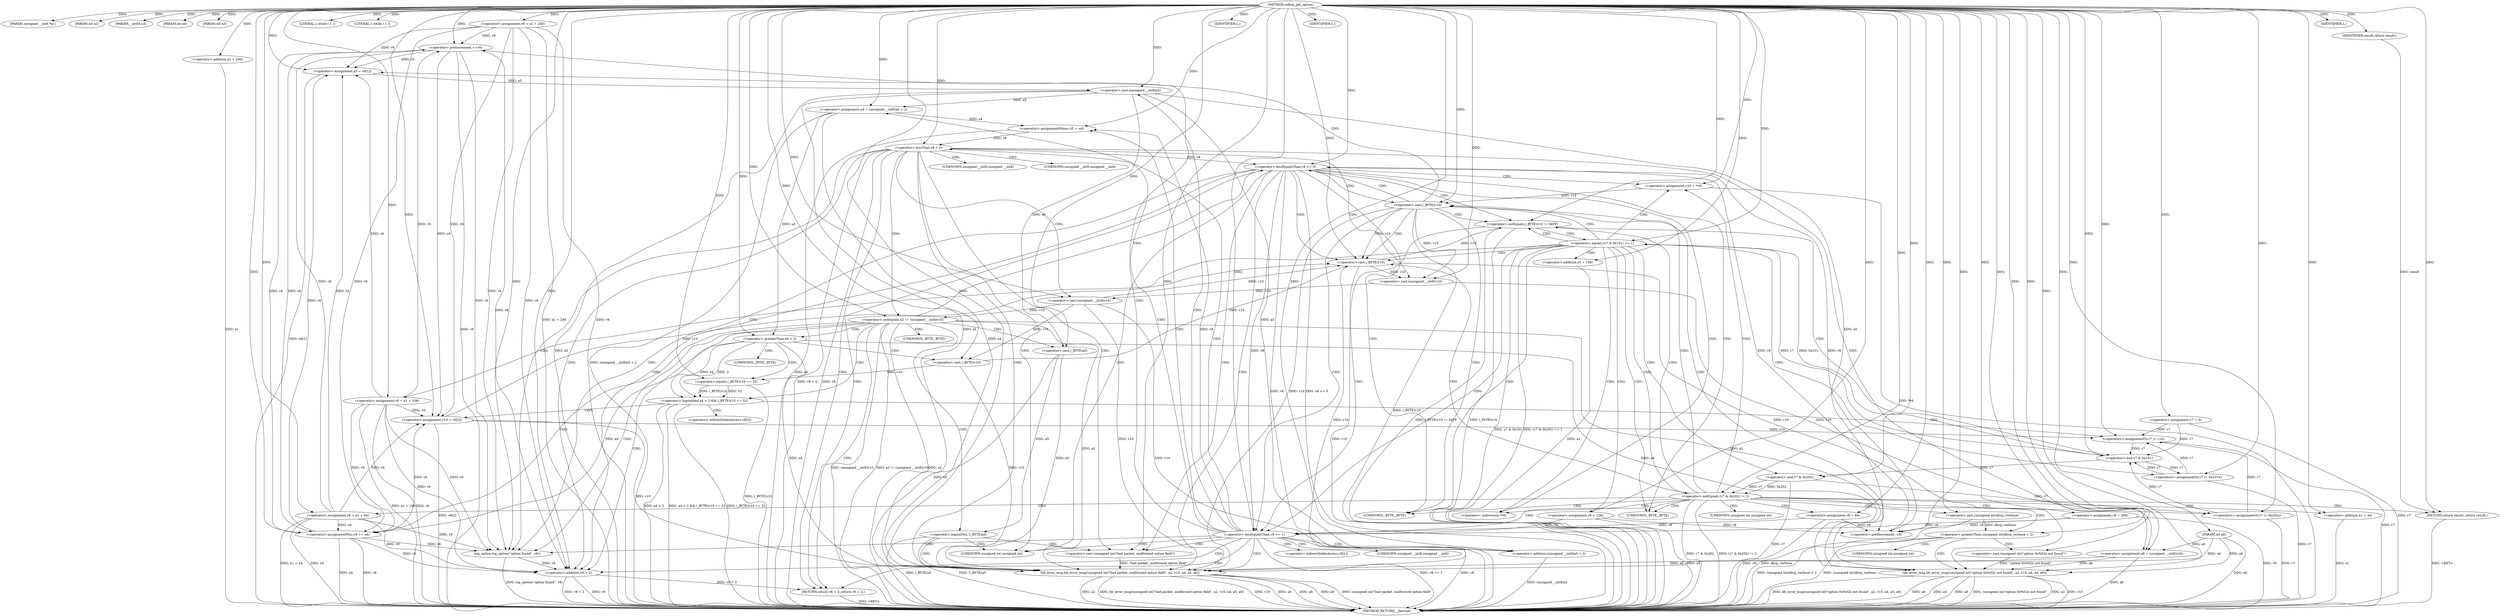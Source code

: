 digraph udhcp_get_option {  
"1000106" [label = "(METHOD,udhcp_get_option)" ]
"1000304" [label = "(METHOD_RETURN,__fastcall)" ]
"1000107" [label = "(PARAM,unsigned __int8 *a1)" ]
"1000108" [label = "(PARAM,int a2)" ]
"1000109" [label = "(PARAM,__int64 a3)" ]
"1000110" [label = "(PARAM,int a4)" ]
"1000111" [label = "(PARAM,int a5)" ]
"1000112" [label = "(PARAM,int a6)" ]
"1000119" [label = "(<operator>.assignment,v6 = a1 + 240)" ]
"1000121" [label = "(<operator>.addition,a1 + 240)" ]
"1000124" [label = "(<operator>.assignment,v7 = 0)" ]
"1000127" [label = "(<operator>.assignment,v8 = 388)" ]
"1000131" [label = "(LITERAL,1,while ( 1 ))" ]
"1000134" [label = "(LITERAL,1,while ( 1 ))" ]
"1000136" [label = "(<operator>.assignment,v10 = *v6)" ]
"1000141" [label = "(<operator>.cast,(_BYTE)v10)" ]
"1000145" [label = "(<operator>.preDecrement,--v8)" ]
"1000147" [label = "(<operator>.preIncrement,++v6)" ]
"1000151" [label = "(<operator>.lessEqualsThan,v8 <= 0)" ]
"1000156" [label = "(<operator>.notEquals,(_BYTE)v10 != 0xFF)" ]
"1000157" [label = "(<operator>.cast,(_BYTE)v10)" ]
"1000163" [label = "(<operator>.equals,(v7 & 0x101) == 1)" ]
"1000164" [label = "(<operator>.and,v7 & 0x101)" ]
"1000169" [label = "(<operators>.assignmentOr,v7 |= 0x101u)" ]
"1000172" [label = "(<operator>.assignment,v6 = a1 + 108)" ]
"1000174" [label = "(<operator>.addition,a1 + 108)" ]
"1000177" [label = "(<operator>.assignment,v8 = 128)" ]
"1000183" [label = "(<operator>.notEquals,(v7 & 0x202) != 2)" ]
"1000184" [label = "(<operator>.and,v7 & 0x202)" ]
"1000189" [label = "(IDENTIFIER,L,)" ]
"1000191" [label = "(<operator>.greaterThan,(unsigned int)dhcp_verbose > 2)" ]
"1000192" [label = "(<operator>.cast,(unsigned int)dhcp_verbose)" ]
"1000197" [label = "(bb_error_msg,bb_error_msg((unsigned int)\"option 0x%02x not found\", a2, v10, a4, a5, a6))" ]
"1000198" [label = "(<operator>.cast,(unsigned int)\"option 0x%02x not found\")" ]
"1000206" [label = "(IDENTIFIER,L,)" ]
"1000207" [label = "(RETURN,return result;,return result;)" ]
"1000208" [label = "(IDENTIFIER,result,return result;)" ]
"1000209" [label = "(<operators>.assignmentOr,v7 |= 0x202u)" ]
"1000212" [label = "(<operator>.assignment,v6 = a1 + 44)" ]
"1000214" [label = "(<operator>.addition,a1 + 44)" ]
"1000217" [label = "(<operator>.assignment,v8 = 64)" ]
"1000221" [label = "(<operator>.lessEqualsThan,v8 <= 1)" ]
"1000225" [label = "(<operator>.assignment,a5 = v6[1])" ]
"1000230" [label = "(<operator>.assignment,a4 = (unsigned __int8)a5 + 2)" ]
"1000232" [label = "(<operator>.addition,(unsigned __int8)a5 + 2)" ]
"1000233" [label = "(<operator>.cast,(unsigned __int8)a5)" ]
"1000237" [label = "(<operator>.assignmentMinus,v8 -= a4)" ]
"1000241" [label = "(<operator>.lessThan,v8 < 0)" ]
"1000245" [label = "(<operator>.assignment,a6 = (unsigned __int8)v10)" ]
"1000247" [label = "(<operator>.cast,(unsigned __int8)v10)" ]
"1000251" [label = "(<operator>.notEquals,a2 != (unsigned __int8)v10)" ]
"1000253" [label = "(<operator>.cast,(unsigned __int8)v10)" ]
"1000258" [label = "(<operator>.logicalAnd,a4 > 2 && (_BYTE)v10 == 52)" ]
"1000259" [label = "(<operator>.greaterThan,a4 > 2)" ]
"1000262" [label = "(<operator>.equals,(_BYTE)v10 == 52)" ]
"1000263" [label = "(<operator>.cast,(_BYTE)v10)" ]
"1000268" [label = "(<operator>.assignment,v10 = v6[2])" ]
"1000273" [label = "(<operators>.assignmentOr,v7 |= v10)" ]
"1000276" [label = "(<operator>.assignmentPlus,v6 += a4)" ]
"1000281" [label = "(<operator>.logicalNot,!(_BYTE)a5)" ]
"1000282" [label = "(<operator>.cast,(_BYTE)a5)" ]
"1000287" [label = "(bb_error_msg,bb_error_msg((unsigned int)\"bad packet, malformed option field\", a2, v10, a4, a5, a6))" ]
"1000288" [label = "(<operator>.cast,(unsigned int)\"bad packet, malformed option field\")" ]
"1000296" [label = "(IDENTIFIER,L,)" ]
"1000297" [label = "(log_option,log_option(\"option found\", v6))" ]
"1000300" [label = "(RETURN,return v6 + 2;,return v6 + 2;)" ]
"1000301" [label = "(<operator>.addition,v6 + 2)" ]
"1000138" [label = "(<operator>.indirection,*v6)" ]
"1000142" [label = "(UNKNOWN,_BYTE,_BYTE)" ]
"1000158" [label = "(UNKNOWN,_BYTE,_BYTE)" ]
"1000193" [label = "(UNKNOWN,unsigned int,unsigned int)" ]
"1000199" [label = "(UNKNOWN,unsigned int,unsigned int)" ]
"1000227" [label = "(<operator>.indirectIndexAccess,v6[1])" ]
"1000234" [label = "(UNKNOWN,unsigned __int8,unsigned __int8)" ]
"1000248" [label = "(UNKNOWN,unsigned __int8,unsigned __int8)" ]
"1000254" [label = "(UNKNOWN,unsigned __int8,unsigned __int8)" ]
"1000264" [label = "(UNKNOWN,_BYTE,_BYTE)" ]
"1000270" [label = "(<operator>.indirectIndexAccess,v6[2])" ]
"1000283" [label = "(UNKNOWN,_BYTE,_BYTE)" ]
"1000289" [label = "(UNKNOWN,unsigned int,unsigned int)" ]
  "1000207" -> "1000304"  [ label = "DDG: <RET>"] 
  "1000300" -> "1000304"  [ label = "DDG: <RET>"] 
  "1000273" -> "1000304"  [ label = "DDG: v7"] 
  "1000287" -> "1000304"  [ label = "DDG: v10"] 
  "1000251" -> "1000304"  [ label = "DDG: a2 != (unsigned __int8)v10"] 
  "1000287" -> "1000304"  [ label = "DDG: a5"] 
  "1000163" -> "1000304"  [ label = "DDG: v7 & 0x101"] 
  "1000217" -> "1000304"  [ label = "DDG: v8"] 
  "1000192" -> "1000304"  [ label = "DDG: dhcp_verbose"] 
  "1000197" -> "1000304"  [ label = "DDG: a6"] 
  "1000287" -> "1000304"  [ label = "DDG: a6"] 
  "1000127" -> "1000304"  [ label = "DDG: v8"] 
  "1000191" -> "1000304"  [ label = "DDG: (unsigned int)dhcp_verbose > 2"] 
  "1000197" -> "1000304"  [ label = "DDG: a4"] 
  "1000119" -> "1000304"  [ label = "DDG: v6"] 
  "1000163" -> "1000304"  [ label = "DDG: (v7 & 0x101) == 1"] 
  "1000237" -> "1000304"  [ label = "DDG: a4"] 
  "1000258" -> "1000304"  [ label = "DDG: a4 > 2"] 
  "1000172" -> "1000304"  [ label = "DDG: a1 + 108"] 
  "1000232" -> "1000304"  [ label = "DDG: (unsigned __int8)a5"] 
  "1000121" -> "1000304"  [ label = "DDG: a1"] 
  "1000258" -> "1000304"  [ label = "DDG: a4 > 2 && (_BYTE)v10 == 52"] 
  "1000183" -> "1000304"  [ label = "DDG: v7 & 0x202"] 
  "1000212" -> "1000304"  [ label = "DDG: v6"] 
  "1000177" -> "1000304"  [ label = "DDG: v8"] 
  "1000245" -> "1000304"  [ label = "DDG: a6"] 
  "1000156" -> "1000304"  [ label = "DDG: (_BYTE)v10"] 
  "1000221" -> "1000304"  [ label = "DDG: v8 <= 1"] 
  "1000151" -> "1000304"  [ label = "DDG: v8"] 
  "1000119" -> "1000304"  [ label = "DDG: a1 + 240"] 
  "1000301" -> "1000304"  [ label = "DDG: v6 + 2"] 
  "1000212" -> "1000304"  [ label = "DDG: a1 + 44"] 
  "1000268" -> "1000304"  [ label = "DDG: v6[2]"] 
  "1000225" -> "1000304"  [ label = "DDG: v6[1]"] 
  "1000241" -> "1000304"  [ label = "DDG: v8 < 0"] 
  "1000301" -> "1000304"  [ label = "DDG: v6"] 
  "1000183" -> "1000304"  [ label = "DDG: (v7 & 0x202) != 2"] 
  "1000197" -> "1000304"  [ label = "DDG: a5"] 
  "1000147" -> "1000304"  [ label = "DDG: v6"] 
  "1000251" -> "1000304"  [ label = "DDG: (unsigned __int8)v10"] 
  "1000281" -> "1000304"  [ label = "DDG: (_BYTE)a5"] 
  "1000214" -> "1000304"  [ label = "DDG: a1"] 
  "1000276" -> "1000304"  [ label = "DDG: v6"] 
  "1000262" -> "1000304"  [ label = "DDG: (_BYTE)v10"] 
  "1000136" -> "1000304"  [ label = "DDG: *v6"] 
  "1000287" -> "1000304"  [ label = "DDG: a4"] 
  "1000230" -> "1000304"  [ label = "DDG: (unsigned __int8)a5 + 2"] 
  "1000253" -> "1000304"  [ label = "DDG: v10"] 
  "1000184" -> "1000304"  [ label = "DDG: v7"] 
  "1000221" -> "1000304"  [ label = "DDG: v8"] 
  "1000157" -> "1000304"  [ label = "DDG: v10"] 
  "1000287" -> "1000304"  [ label = "DDG: (unsigned int)\"bad packet, malformed option field\""] 
  "1000169" -> "1000304"  [ label = "DDG: v7"] 
  "1000287" -> "1000304"  [ label = "DDG: a2"] 
  "1000251" -> "1000304"  [ label = "DDG: a2"] 
  "1000287" -> "1000304"  [ label = "DDG: bb_error_msg((unsigned int)\"bad packet, malformed option field\", a2, v10, a4, a5, a6)"] 
  "1000197" -> "1000304"  [ label = "DDG: (unsigned int)\"option 0x%02x not found\""] 
  "1000281" -> "1000304"  [ label = "DDG: !(_BYTE)a5"] 
  "1000141" -> "1000304"  [ label = "DDG: (_BYTE)v10"] 
  "1000124" -> "1000304"  [ label = "DDG: v7"] 
  "1000191" -> "1000304"  [ label = "DDG: (unsigned int)dhcp_verbose"] 
  "1000156" -> "1000304"  [ label = "DDG: (_BYTE)v10 != 0xFF"] 
  "1000197" -> "1000304"  [ label = "DDG: a2"] 
  "1000241" -> "1000304"  [ label = "DDG: v8"] 
  "1000276" -> "1000304"  [ label = "DDG: a4"] 
  "1000172" -> "1000304"  [ label = "DDG: v6"] 
  "1000209" -> "1000304"  [ label = "DDG: v7"] 
  "1000282" -> "1000304"  [ label = "DDG: a5"] 
  "1000112" -> "1000304"  [ label = "DDG: a6"] 
  "1000197" -> "1000304"  [ label = "DDG: v10"] 
  "1000197" -> "1000304"  [ label = "DDG: bb_error_msg((unsigned int)\"option 0x%02x not found\", a2, v10, a4, a5, a6)"] 
  "1000297" -> "1000304"  [ label = "DDG: log_option(\"option found\", v6)"] 
  "1000174" -> "1000304"  [ label = "DDG: a1"] 
  "1000258" -> "1000304"  [ label = "DDG: (_BYTE)v10 == 52"] 
  "1000233" -> "1000304"  [ label = "DDG: a5"] 
  "1000151" -> "1000304"  [ label = "DDG: v8 <= 0"] 
  "1000106" -> "1000107"  [ label = "DDG: "] 
  "1000106" -> "1000108"  [ label = "DDG: "] 
  "1000106" -> "1000109"  [ label = "DDG: "] 
  "1000106" -> "1000110"  [ label = "DDG: "] 
  "1000106" -> "1000111"  [ label = "DDG: "] 
  "1000106" -> "1000112"  [ label = "DDG: "] 
  "1000106" -> "1000119"  [ label = "DDG: "] 
  "1000106" -> "1000121"  [ label = "DDG: "] 
  "1000106" -> "1000124"  [ label = "DDG: "] 
  "1000106" -> "1000127"  [ label = "DDG: "] 
  "1000106" -> "1000131"  [ label = "DDG: "] 
  "1000106" -> "1000134"  [ label = "DDG: "] 
  "1000106" -> "1000136"  [ label = "DDG: "] 
  "1000136" -> "1000141"  [ label = "DDG: v10"] 
  "1000106" -> "1000141"  [ label = "DDG: "] 
  "1000217" -> "1000145"  [ label = "DDG: v8"] 
  "1000127" -> "1000145"  [ label = "DDG: v8"] 
  "1000177" -> "1000145"  [ label = "DDG: v8"] 
  "1000151" -> "1000145"  [ label = "DDG: v8"] 
  "1000106" -> "1000145"  [ label = "DDG: "] 
  "1000119" -> "1000147"  [ label = "DDG: v6"] 
  "1000212" -> "1000147"  [ label = "DDG: v6"] 
  "1000276" -> "1000147"  [ label = "DDG: v6"] 
  "1000172" -> "1000147"  [ label = "DDG: v6"] 
  "1000106" -> "1000147"  [ label = "DDG: "] 
  "1000241" -> "1000151"  [ label = "DDG: v8"] 
  "1000145" -> "1000151"  [ label = "DDG: v8"] 
  "1000106" -> "1000151"  [ label = "DDG: "] 
  "1000157" -> "1000156"  [ label = "DDG: v10"] 
  "1000141" -> "1000157"  [ label = "DDG: v10"] 
  "1000263" -> "1000157"  [ label = "DDG: v10"] 
  "1000253" -> "1000157"  [ label = "DDG: v10"] 
  "1000106" -> "1000157"  [ label = "DDG: "] 
  "1000268" -> "1000157"  [ label = "DDG: v10"] 
  "1000106" -> "1000156"  [ label = "DDG: "] 
  "1000164" -> "1000163"  [ label = "DDG: v7"] 
  "1000164" -> "1000163"  [ label = "DDG: 0x101"] 
  "1000273" -> "1000164"  [ label = "DDG: v7"] 
  "1000169" -> "1000164"  [ label = "DDG: v7"] 
  "1000124" -> "1000164"  [ label = "DDG: v7"] 
  "1000209" -> "1000164"  [ label = "DDG: v7"] 
  "1000106" -> "1000164"  [ label = "DDG: "] 
  "1000106" -> "1000163"  [ label = "DDG: "] 
  "1000106" -> "1000169"  [ label = "DDG: "] 
  "1000164" -> "1000169"  [ label = "DDG: v7"] 
  "1000106" -> "1000172"  [ label = "DDG: "] 
  "1000106" -> "1000174"  [ label = "DDG: "] 
  "1000106" -> "1000177"  [ label = "DDG: "] 
  "1000184" -> "1000183"  [ label = "DDG: v7"] 
  "1000184" -> "1000183"  [ label = "DDG: 0x202"] 
  "1000164" -> "1000184"  [ label = "DDG: v7"] 
  "1000106" -> "1000184"  [ label = "DDG: "] 
  "1000106" -> "1000183"  [ label = "DDG: "] 
  "1000106" -> "1000189"  [ label = "DDG: "] 
  "1000192" -> "1000191"  [ label = "DDG: dhcp_verbose"] 
  "1000106" -> "1000192"  [ label = "DDG: "] 
  "1000106" -> "1000191"  [ label = "DDG: "] 
  "1000198" -> "1000197"  [ label = "DDG: \"option 0x%02x not found\""] 
  "1000106" -> "1000198"  [ label = "DDG: "] 
  "1000251" -> "1000197"  [ label = "DDG: a2"] 
  "1000106" -> "1000197"  [ label = "DDG: "] 
  "1000157" -> "1000197"  [ label = "DDG: v10"] 
  "1000259" -> "1000197"  [ label = "DDG: a4"] 
  "1000233" -> "1000197"  [ label = "DDG: a5"] 
  "1000245" -> "1000197"  [ label = "DDG: a6"] 
  "1000112" -> "1000197"  [ label = "DDG: a6"] 
  "1000106" -> "1000206"  [ label = "DDG: "] 
  "1000208" -> "1000207"  [ label = "DDG: result"] 
  "1000106" -> "1000207"  [ label = "DDG: "] 
  "1000106" -> "1000208"  [ label = "DDG: "] 
  "1000106" -> "1000209"  [ label = "DDG: "] 
  "1000184" -> "1000209"  [ label = "DDG: v7"] 
  "1000106" -> "1000212"  [ label = "DDG: "] 
  "1000106" -> "1000214"  [ label = "DDG: "] 
  "1000106" -> "1000217"  [ label = "DDG: "] 
  "1000217" -> "1000221"  [ label = "DDG: v8"] 
  "1000127" -> "1000221"  [ label = "DDG: v8"] 
  "1000177" -> "1000221"  [ label = "DDG: v8"] 
  "1000151" -> "1000221"  [ label = "DDG: v8"] 
  "1000106" -> "1000221"  [ label = "DDG: "] 
  "1000119" -> "1000225"  [ label = "DDG: v6"] 
  "1000212" -> "1000225"  [ label = "DDG: v6"] 
  "1000147" -> "1000225"  [ label = "DDG: v6"] 
  "1000276" -> "1000225"  [ label = "DDG: v6"] 
  "1000172" -> "1000225"  [ label = "DDG: v6"] 
  "1000106" -> "1000225"  [ label = "DDG: "] 
  "1000233" -> "1000230"  [ label = "DDG: a5"] 
  "1000106" -> "1000230"  [ label = "DDG: "] 
  "1000233" -> "1000232"  [ label = "DDG: a5"] 
  "1000225" -> "1000233"  [ label = "DDG: a5"] 
  "1000106" -> "1000233"  [ label = "DDG: "] 
  "1000106" -> "1000232"  [ label = "DDG: "] 
  "1000230" -> "1000237"  [ label = "DDG: a4"] 
  "1000106" -> "1000237"  [ label = "DDG: "] 
  "1000221" -> "1000237"  [ label = "DDG: v8"] 
  "1000237" -> "1000241"  [ label = "DDG: v8"] 
  "1000106" -> "1000241"  [ label = "DDG: "] 
  "1000247" -> "1000245"  [ label = "DDG: v10"] 
  "1000112" -> "1000245"  [ label = "DDG: a6"] 
  "1000106" -> "1000245"  [ label = "DDG: "] 
  "1000141" -> "1000247"  [ label = "DDG: v10"] 
  "1000157" -> "1000247"  [ label = "DDG: v10"] 
  "1000106" -> "1000247"  [ label = "DDG: "] 
  "1000106" -> "1000251"  [ label = "DDG: "] 
  "1000253" -> "1000251"  [ label = "DDG: v10"] 
  "1000247" -> "1000253"  [ label = "DDG: v10"] 
  "1000106" -> "1000253"  [ label = "DDG: "] 
  "1000259" -> "1000258"  [ label = "DDG: a4"] 
  "1000259" -> "1000258"  [ label = "DDG: 2"] 
  "1000106" -> "1000259"  [ label = "DDG: "] 
  "1000230" -> "1000259"  [ label = "DDG: a4"] 
  "1000262" -> "1000258"  [ label = "DDG: (_BYTE)v10"] 
  "1000262" -> "1000258"  [ label = "DDG: 52"] 
  "1000263" -> "1000262"  [ label = "DDG: v10"] 
  "1000253" -> "1000263"  [ label = "DDG: v10"] 
  "1000106" -> "1000263"  [ label = "DDG: "] 
  "1000106" -> "1000262"  [ label = "DDG: "] 
  "1000119" -> "1000268"  [ label = "DDG: v6"] 
  "1000212" -> "1000268"  [ label = "DDG: v6"] 
  "1000147" -> "1000268"  [ label = "DDG: v6"] 
  "1000276" -> "1000268"  [ label = "DDG: v6"] 
  "1000172" -> "1000268"  [ label = "DDG: v6"] 
  "1000106" -> "1000268"  [ label = "DDG: "] 
  "1000268" -> "1000273"  [ label = "DDG: v10"] 
  "1000106" -> "1000273"  [ label = "DDG: "] 
  "1000169" -> "1000273"  [ label = "DDG: v7"] 
  "1000124" -> "1000273"  [ label = "DDG: v7"] 
  "1000209" -> "1000273"  [ label = "DDG: v7"] 
  "1000259" -> "1000276"  [ label = "DDG: a4"] 
  "1000106" -> "1000276"  [ label = "DDG: "] 
  "1000119" -> "1000276"  [ label = "DDG: v6"] 
  "1000212" -> "1000276"  [ label = "DDG: v6"] 
  "1000147" -> "1000276"  [ label = "DDG: v6"] 
  "1000172" -> "1000276"  [ label = "DDG: v6"] 
  "1000282" -> "1000281"  [ label = "DDG: a5"] 
  "1000233" -> "1000282"  [ label = "DDG: a5"] 
  "1000106" -> "1000282"  [ label = "DDG: "] 
  "1000288" -> "1000287"  [ label = "DDG: \"bad packet, malformed option field\""] 
  "1000106" -> "1000288"  [ label = "DDG: "] 
  "1000251" -> "1000287"  [ label = "DDG: a2"] 
  "1000106" -> "1000287"  [ label = "DDG: "] 
  "1000141" -> "1000287"  [ label = "DDG: v10"] 
  "1000263" -> "1000287"  [ label = "DDG: v10"] 
  "1000157" -> "1000287"  [ label = "DDG: v10"] 
  "1000253" -> "1000287"  [ label = "DDG: v10"] 
  "1000268" -> "1000287"  [ label = "DDG: v10"] 
  "1000230" -> "1000287"  [ label = "DDG: a4"] 
  "1000259" -> "1000287"  [ label = "DDG: a4"] 
  "1000282" -> "1000287"  [ label = "DDG: a5"] 
  "1000233" -> "1000287"  [ label = "DDG: a5"] 
  "1000245" -> "1000287"  [ label = "DDG: a6"] 
  "1000112" -> "1000287"  [ label = "DDG: a6"] 
  "1000106" -> "1000296"  [ label = "DDG: "] 
  "1000106" -> "1000297"  [ label = "DDG: "] 
  "1000119" -> "1000297"  [ label = "DDG: v6"] 
  "1000212" -> "1000297"  [ label = "DDG: v6"] 
  "1000147" -> "1000297"  [ label = "DDG: v6"] 
  "1000276" -> "1000297"  [ label = "DDG: v6"] 
  "1000172" -> "1000297"  [ label = "DDG: v6"] 
  "1000301" -> "1000300"  [ label = "DDG: v6 + 2"] 
  "1000297" -> "1000301"  [ label = "DDG: v6"] 
  "1000106" -> "1000301"  [ label = "DDG: "] 
  "1000119" -> "1000301"  [ label = "DDG: v6"] 
  "1000212" -> "1000301"  [ label = "DDG: v6"] 
  "1000147" -> "1000301"  [ label = "DDG: v6"] 
  "1000276" -> "1000301"  [ label = "DDG: v6"] 
  "1000172" -> "1000301"  [ label = "DDG: v6"] 
  "1000141" -> "1000151"  [ label = "CDG: "] 
  "1000141" -> "1000147"  [ label = "CDG: "] 
  "1000141" -> "1000145"  [ label = "CDG: "] 
  "1000141" -> "1000221"  [ label = "CDG: "] 
  "1000141" -> "1000158"  [ label = "CDG: "] 
  "1000141" -> "1000157"  [ label = "CDG: "] 
  "1000141" -> "1000156"  [ label = "CDG: "] 
  "1000151" -> "1000288"  [ label = "CDG: "] 
  "1000151" -> "1000287"  [ label = "CDG: "] 
  "1000151" -> "1000301"  [ label = "CDG: "] 
  "1000151" -> "1000300"  [ label = "CDG: "] 
  "1000151" -> "1000297"  [ label = "CDG: "] 
  "1000151" -> "1000289"  [ label = "CDG: "] 
  "1000151" -> "1000142"  [ label = "CDG: "] 
  "1000151" -> "1000141"  [ label = "CDG: "] 
  "1000151" -> "1000138"  [ label = "CDG: "] 
  "1000151" -> "1000136"  [ label = "CDG: "] 
  "1000151" -> "1000158"  [ label = "CDG: "] 
  "1000151" -> "1000157"  [ label = "CDG: "] 
  "1000151" -> "1000156"  [ label = "CDG: "] 
  "1000156" -> "1000164"  [ label = "CDG: "] 
  "1000156" -> "1000163"  [ label = "CDG: "] 
  "1000156" -> "1000221"  [ label = "CDG: "] 
  "1000163" -> "1000174"  [ label = "CDG: "] 
  "1000163" -> "1000172"  [ label = "CDG: "] 
  "1000163" -> "1000169"  [ label = "CDG: "] 
  "1000163" -> "1000184"  [ label = "CDG: "] 
  "1000163" -> "1000183"  [ label = "CDG: "] 
  "1000163" -> "1000177"  [ label = "CDG: "] 
  "1000163" -> "1000221"  [ label = "CDG: "] 
  "1000163" -> "1000142"  [ label = "CDG: "] 
  "1000163" -> "1000141"  [ label = "CDG: "] 
  "1000163" -> "1000138"  [ label = "CDG: "] 
  "1000163" -> "1000136"  [ label = "CDG: "] 
  "1000163" -> "1000158"  [ label = "CDG: "] 
  "1000163" -> "1000157"  [ label = "CDG: "] 
  "1000163" -> "1000156"  [ label = "CDG: "] 
  "1000183" -> "1000192"  [ label = "CDG: "] 
  "1000183" -> "1000191"  [ label = "CDG: "] 
  "1000183" -> "1000207"  [ label = "CDG: "] 
  "1000183" -> "1000193"  [ label = "CDG: "] 
  "1000183" -> "1000217"  [ label = "CDG: "] 
  "1000183" -> "1000214"  [ label = "CDG: "] 
  "1000183" -> "1000212"  [ label = "CDG: "] 
  "1000183" -> "1000209"  [ label = "CDG: "] 
  "1000183" -> "1000221"  [ label = "CDG: "] 
  "1000183" -> "1000142"  [ label = "CDG: "] 
  "1000183" -> "1000141"  [ label = "CDG: "] 
  "1000183" -> "1000138"  [ label = "CDG: "] 
  "1000183" -> "1000136"  [ label = "CDG: "] 
  "1000183" -> "1000158"  [ label = "CDG: "] 
  "1000183" -> "1000157"  [ label = "CDG: "] 
  "1000183" -> "1000156"  [ label = "CDG: "] 
  "1000191" -> "1000199"  [ label = "CDG: "] 
  "1000191" -> "1000198"  [ label = "CDG: "] 
  "1000191" -> "1000197"  [ label = "CDG: "] 
  "1000221" -> "1000237"  [ label = "CDG: "] 
  "1000221" -> "1000234"  [ label = "CDG: "] 
  "1000221" -> "1000233"  [ label = "CDG: "] 
  "1000221" -> "1000232"  [ label = "CDG: "] 
  "1000221" -> "1000230"  [ label = "CDG: "] 
  "1000221" -> "1000227"  [ label = "CDG: "] 
  "1000221" -> "1000225"  [ label = "CDG: "] 
  "1000221" -> "1000241"  [ label = "CDG: "] 
  "1000221" -> "1000288"  [ label = "CDG: "] 
  "1000221" -> "1000287"  [ label = "CDG: "] 
  "1000221" -> "1000301"  [ label = "CDG: "] 
  "1000221" -> "1000300"  [ label = "CDG: "] 
  "1000221" -> "1000297"  [ label = "CDG: "] 
  "1000221" -> "1000289"  [ label = "CDG: "] 
  "1000241" -> "1000254"  [ label = "CDG: "] 
  "1000241" -> "1000253"  [ label = "CDG: "] 
  "1000241" -> "1000251"  [ label = "CDG: "] 
  "1000241" -> "1000248"  [ label = "CDG: "] 
  "1000241" -> "1000247"  [ label = "CDG: "] 
  "1000241" -> "1000245"  [ label = "CDG: "] 
  "1000241" -> "1000288"  [ label = "CDG: "] 
  "1000241" -> "1000287"  [ label = "CDG: "] 
  "1000241" -> "1000301"  [ label = "CDG: "] 
  "1000241" -> "1000300"  [ label = "CDG: "] 
  "1000241" -> "1000297"  [ label = "CDG: "] 
  "1000241" -> "1000289"  [ label = "CDG: "] 
  "1000251" -> "1000259"  [ label = "CDG: "] 
  "1000251" -> "1000258"  [ label = "CDG: "] 
  "1000251" -> "1000283"  [ label = "CDG: "] 
  "1000251" -> "1000282"  [ label = "CDG: "] 
  "1000251" -> "1000281"  [ label = "CDG: "] 
  "1000251" -> "1000276"  [ label = "CDG: "] 
  "1000251" -> "1000301"  [ label = "CDG: "] 
  "1000251" -> "1000300"  [ label = "CDG: "] 
  "1000251" -> "1000297"  [ label = "CDG: "] 
  "1000251" -> "1000151"  [ label = "CDG: "] 
  "1000258" -> "1000270"  [ label = "CDG: "] 
  "1000258" -> "1000268"  [ label = "CDG: "] 
  "1000258" -> "1000273"  [ label = "CDG: "] 
  "1000259" -> "1000264"  [ label = "CDG: "] 
  "1000259" -> "1000263"  [ label = "CDG: "] 
  "1000259" -> "1000262"  [ label = "CDG: "] 
  "1000281" -> "1000288"  [ label = "CDG: "] 
  "1000281" -> "1000287"  [ label = "CDG: "] 
  "1000281" -> "1000289"  [ label = "CDG: "] 
}
